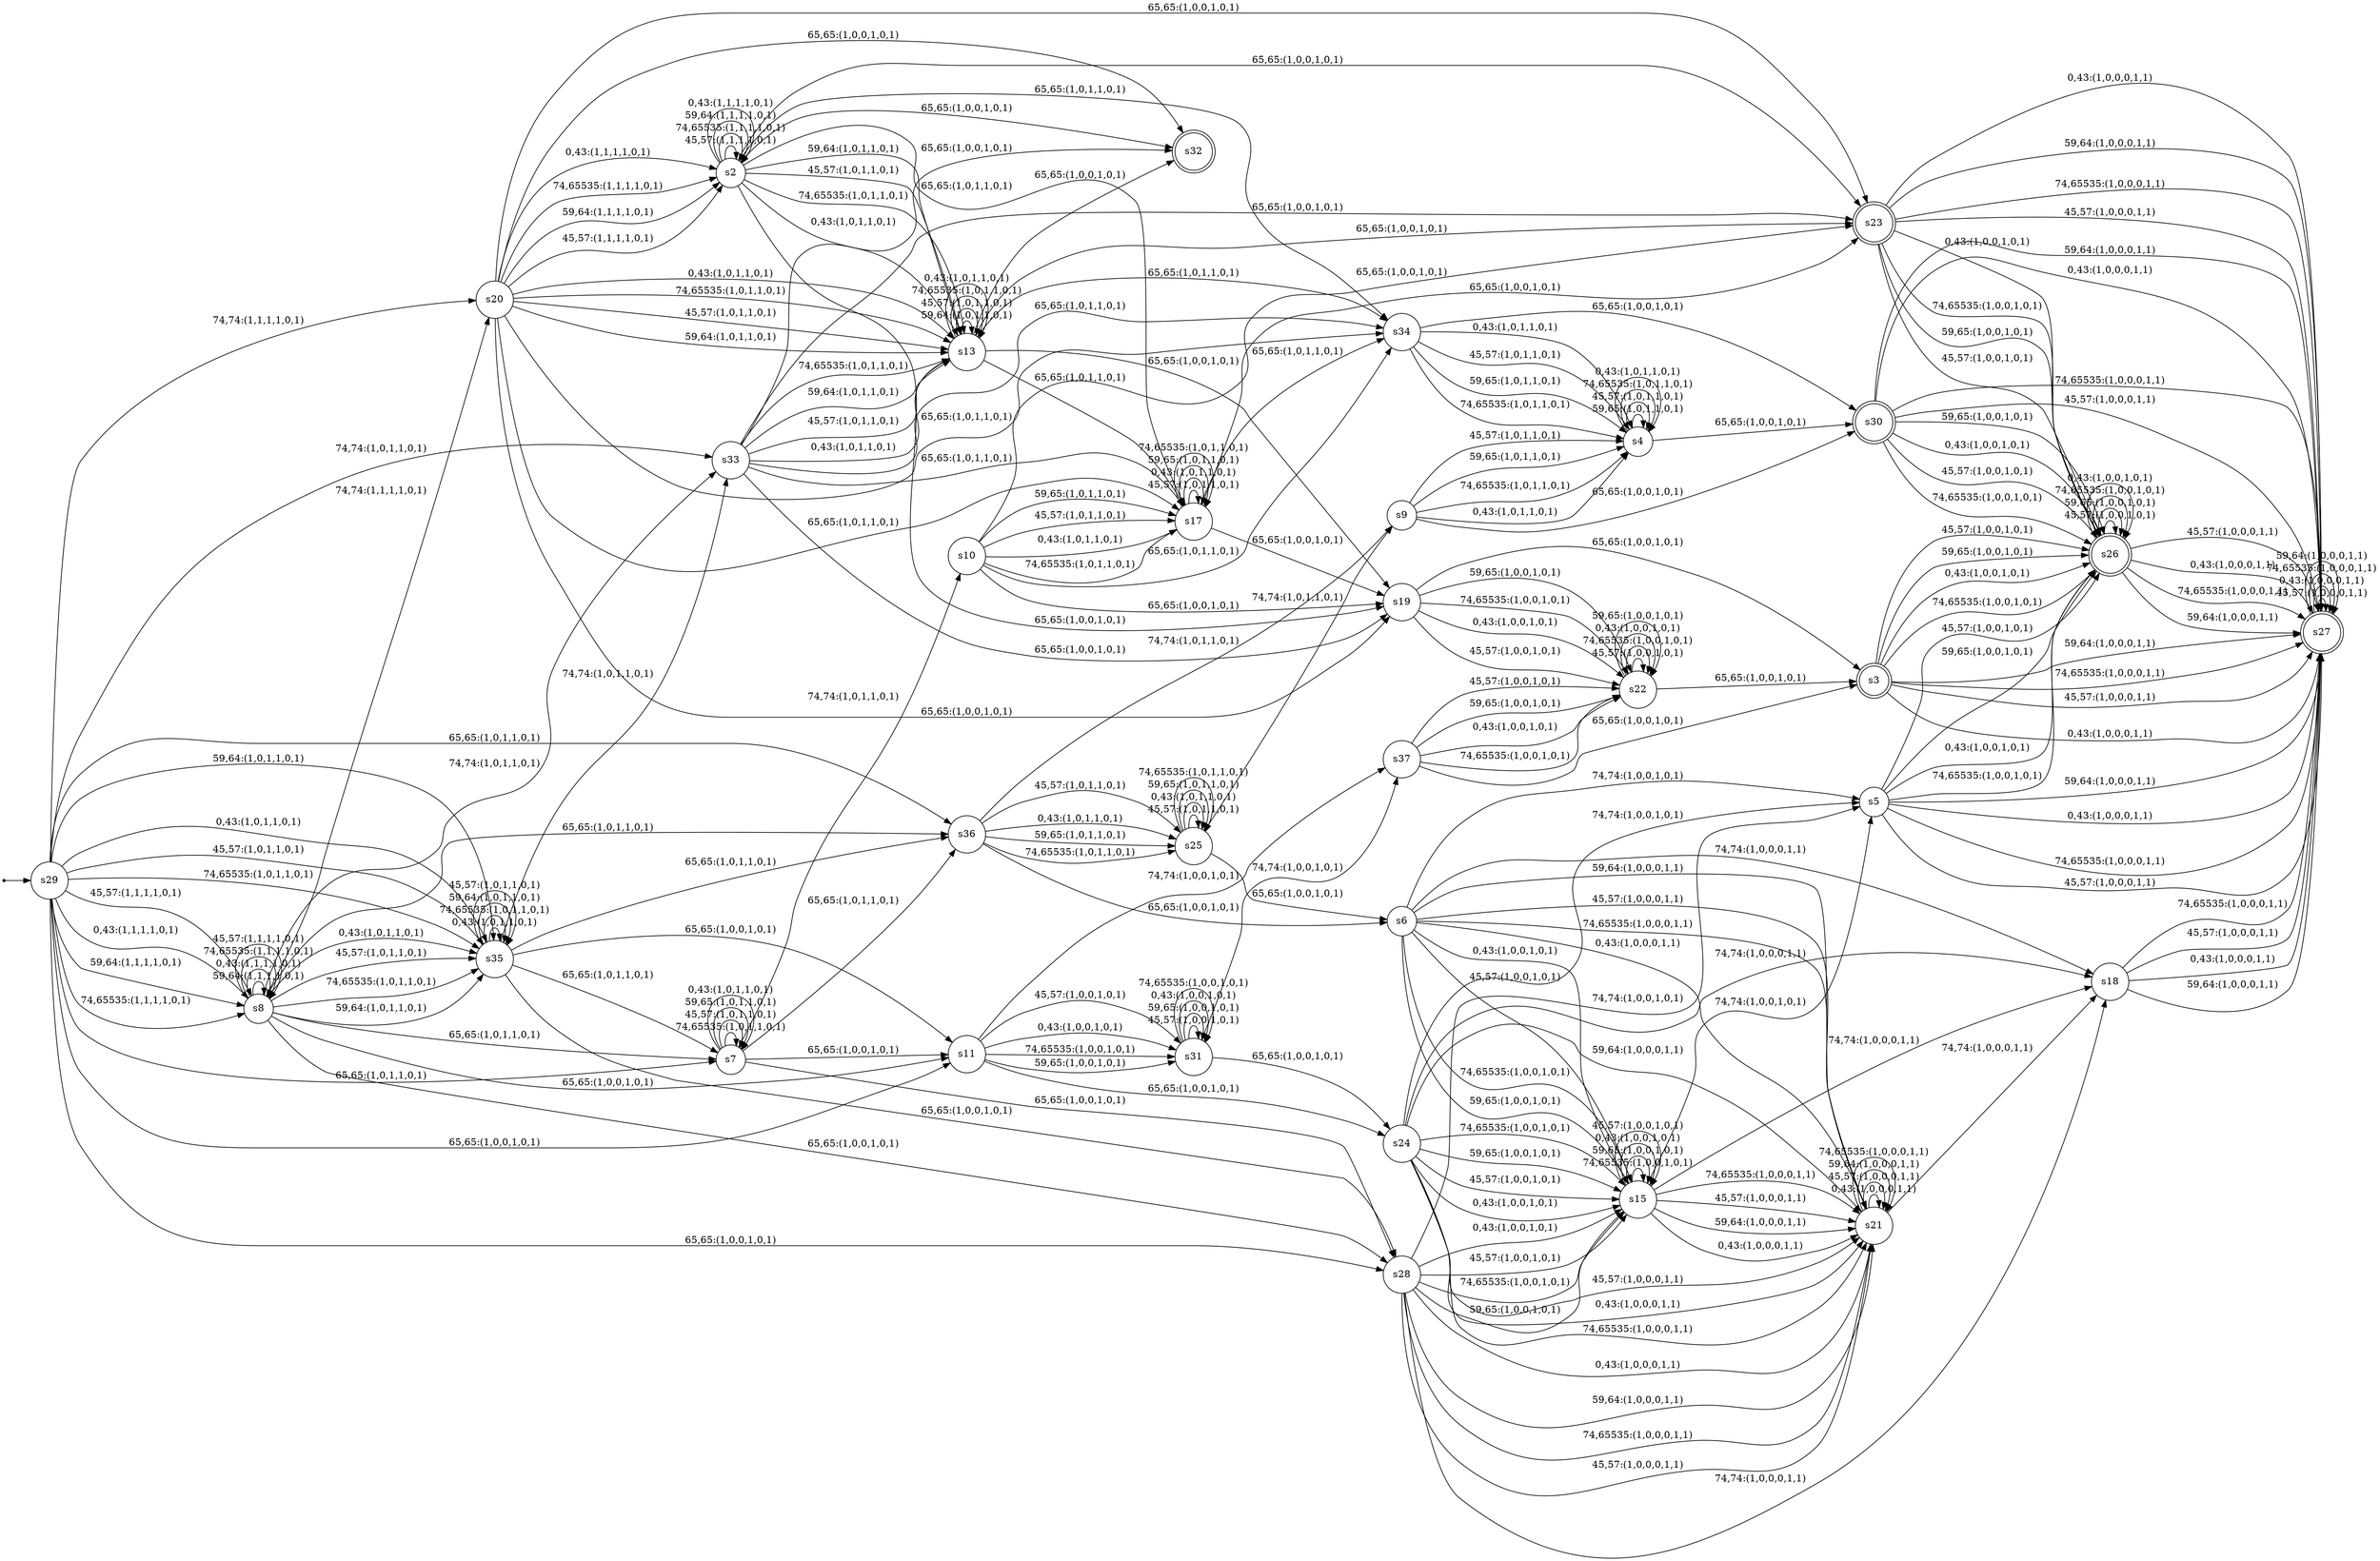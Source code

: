 
      digraph G {
        rankdir=LR;
        init [shape=point];
        node [shape = doublecircle];
        s32 s23 s27 s30 s3 s26
        node [shape = circle];
        init -> s29;
        s37 -> s22 [label = "0,43:(1,0,0,1,0,1)"]
        s37 -> s22 [label = "74,65535:(1,0,0,1,0,1)"]
        s37 -> s22 [label = "45,57:(1,0,0,1,0,1)"]
        s37 -> s22 [label = "59,65:(1,0,0,1,0,1)"]
        s37 -> s3 [label = "65,65:(1,0,0,1,0,1)"]
        s36 -> s25 [label = "45,57:(1,0,1,1,0,1)"]
        s36 -> s25 [label = "0,43:(1,0,1,1,0,1)"]
        s36 -> s25 [label = "59,65:(1,0,1,1,0,1)"]
        s36 -> s25 [label = "74,65535:(1,0,1,1,0,1)"]
        s36 -> s9 [label = "74,74:(1,0,1,1,0,1)"]
        s36 -> s6 [label = "65,65:(1,0,0,1,0,1)"]
        s35 -> s7 [label = "65,65:(1,0,1,1,0,1)"]
        s35 -> s35 [label = "0,43:(1,0,1,1,0,1)"]
        s35 -> s33 [label = "74,74:(1,0,1,1,0,1)"]
        s35 -> s35 [label = "74,65535:(1,0,1,1,0,1)"]
        s35 -> s35 [label = "59,64:(1,0,1,1,0,1)"]
        s35 -> s36 [label = "65,65:(1,0,1,1,0,1)"]
        s35 -> s35 [label = "45,57:(1,0,1,1,0,1)"]
        s35 -> s11 [label = "65,65:(1,0,0,1,0,1)"]
        s35 -> s28 [label = "65,65:(1,0,0,1,0,1)"]
        s34 -> s4 [label = "74,65535:(1,0,1,1,0,1)"]
        s34 -> s30 [label = "65,65:(1,0,0,1,0,1)"]
        s34 -> s4 [label = "0,43:(1,0,1,1,0,1)"]
        s34 -> s4 [label = "45,57:(1,0,1,1,0,1)"]
        s34 -> s4 [label = "59,65:(1,0,1,1,0,1)"]
        s33 -> s19 [label = "65,65:(1,0,0,1,0,1)"]
        s33 -> s13 [label = "59,64:(1,0,1,1,0,1)"]
        s33 -> s23 [label = "65,65:(1,0,0,1,0,1)"]
        s33 -> s13 [label = "45,57:(1,0,1,1,0,1)"]
        s33 -> s13 [label = "0,43:(1,0,1,1,0,1)"]
        s33 -> s34 [label = "65,65:(1,0,1,1,0,1)"]
        s33 -> s32 [label = "65,65:(1,0,0,1,0,1)"]
        s33 -> s17 [label = "65,65:(1,0,1,1,0,1)"]
        s33 -> s13 [label = "74,65535:(1,0,1,1,0,1)"]
        s31 -> s31 [label = "45,57:(1,0,0,1,0,1)"]
        s31 -> s31 [label = "59,65:(1,0,0,1,0,1)"]
        s31 -> s24 [label = "65,65:(1,0,0,1,0,1)"]
        s31 -> s37 [label = "74,74:(1,0,0,1,0,1)"]
        s31 -> s31 [label = "0,43:(1,0,0,1,0,1)"]
        s31 -> s31 [label = "74,65535:(1,0,0,1,0,1)"]
        s30 -> s27 [label = "74,65535:(1,0,0,0,1,1)"]
        s30 -> s27 [label = "45,57:(1,0,0,0,1,1)"]
        s30 -> s26 [label = "59,65:(1,0,0,1,0,1)"]
        s30 -> s27 [label = "59,64:(1,0,0,0,1,1)"]
        s30 -> s26 [label = "0,43:(1,0,0,1,0,1)"]
        s30 -> s26 [label = "45,57:(1,0,0,1,0,1)"]
        s30 -> s26 [label = "74,65535:(1,0,0,1,0,1)"]
        s30 -> s27 [label = "0,43:(1,0,0,0,1,1)"]
        s29 -> s8 [label = "45,57:(1,1,1,1,0,1)"]
        s29 -> s8 [label = "0,43:(1,1,1,1,0,1)"]
        s29 -> s20 [label = "74,74:(1,1,1,1,0,1)"]
        s29 -> s35 [label = "74,65535:(1,0,1,1,0,1)"]
        s29 -> s35 [label = "45,57:(1,0,1,1,0,1)"]
        s29 -> s11 [label = "65,65:(1,0,0,1,0,1)"]
        s29 -> s36 [label = "65,65:(1,0,1,1,0,1)"]
        s29 -> s8 [label = "59,64:(1,1,1,1,0,1)"]
        s29 -> s7 [label = "65,65:(1,0,1,1,0,1)"]
        s29 -> s35 [label = "59,64:(1,0,1,1,0,1)"]
        s29 -> s28 [label = "65,65:(1,0,0,1,0,1)"]
        s29 -> s8 [label = "74,65535:(1,1,1,1,0,1)"]
        s29 -> s33 [label = "74,74:(1,0,1,1,0,1)"]
        s29 -> s35 [label = "0,43:(1,0,1,1,0,1)"]
        s28 -> s15 [label = "0,43:(1,0,0,1,0,1)"]
        s28 -> s15 [label = "45,57:(1,0,0,1,0,1)"]
        s28 -> s15 [label = "74,65535:(1,0,0,1,0,1)"]
        s28 -> s21 [label = "74,65535:(1,0,0,0,1,1)"]
        s28 -> s18 [label = "74,74:(1,0,0,0,1,1)"]
        s28 -> s21 [label = "45,57:(1,0,0,0,1,1)"]
        s28 -> s5 [label = "74,74:(1,0,0,1,0,1)"]
        s28 -> s21 [label = "59,64:(1,0,0,0,1,1)"]
        s28 -> s21 [label = "0,43:(1,0,0,0,1,1)"]
        s28 -> s15 [label = "59,65:(1,0,0,1,0,1)"]
        s27 -> s27 [label = "45,57:(1,0,0,0,1,1)"]
        s27 -> s27 [label = "0,43:(1,0,0,0,1,1)"]
        s27 -> s27 [label = "74,65535:(1,0,0,0,1,1)"]
        s27 -> s27 [label = "59,64:(1,0,0,0,1,1)"]
        s26 -> s27 [label = "45,57:(1,0,0,0,1,1)"]
        s26 -> s26 [label = "45,57:(1,0,0,1,0,1)"]
        s26 -> s27 [label = "0,43:(1,0,0,0,1,1)"]
        s26 -> s26 [label = "59,65:(1,0,0,1,0,1)"]
        s26 -> s26 [label = "74,65535:(1,0,0,1,0,1)"]
        s26 -> s27 [label = "74,65535:(1,0,0,0,1,1)"]
        s26 -> s27 [label = "59,64:(1,0,0,0,1,1)"]
        s26 -> s26 [label = "0,43:(1,0,0,1,0,1)"]
        s25 -> s9 [label = "74,74:(1,0,1,1,0,1)"]
        s25 -> s25 [label = "45,57:(1,0,1,1,0,1)"]
        s25 -> s25 [label = "0,43:(1,0,1,1,0,1)"]
        s25 -> s25 [label = "59,65:(1,0,1,1,0,1)"]
        s25 -> s25 [label = "74,65535:(1,0,1,1,0,1)"]
        s25 -> s6 [label = "65,65:(1,0,0,1,0,1)"]
        s24 -> s15 [label = "0,43:(1,0,0,1,0,1)"]
        s24 -> s5 [label = "74,74:(1,0,0,1,0,1)"]
        s24 -> s15 [label = "74,65535:(1,0,0,1,0,1)"]
        s24 -> s21 [label = "0,43:(1,0,0,0,1,1)"]
        s24 -> s18 [label = "74,74:(1,0,0,0,1,1)"]
        s24 -> s21 [label = "74,65535:(1,0,0,0,1,1)"]
        s24 -> s21 [label = "45,57:(1,0,0,0,1,1)"]
        s24 -> s15 [label = "59,65:(1,0,0,1,0,1)"]
        s24 -> s15 [label = "45,57:(1,0,0,1,0,1)"]
        s24 -> s21 [label = "59,64:(1,0,0,0,1,1)"]
        s23 -> s27 [label = "59,64:(1,0,0,0,1,1)"]
        s23 -> s26 [label = "0,43:(1,0,0,1,0,1)"]
        s23 -> s26 [label = "74,65535:(1,0,0,1,0,1)"]
        s23 -> s26 [label = "59,65:(1,0,0,1,0,1)"]
        s23 -> s27 [label = "74,65535:(1,0,0,0,1,1)"]
        s23 -> s27 [label = "45,57:(1,0,0,0,1,1)"]
        s23 -> s27 [label = "0,43:(1,0,0,0,1,1)"]
        s23 -> s26 [label = "45,57:(1,0,0,1,0,1)"]
        s22 -> s22 [label = "45,57:(1,0,0,1,0,1)"]
        s22 -> s3 [label = "65,65:(1,0,0,1,0,1)"]
        s22 -> s22 [label = "74,65535:(1,0,0,1,0,1)"]
        s22 -> s22 [label = "0,43:(1,0,0,1,0,1)"]
        s22 -> s22 [label = "59,65:(1,0,0,1,0,1)"]
        s21 -> s18 [label = "74,74:(1,0,0,0,1,1)"]
        s21 -> s21 [label = "0,43:(1,0,0,0,1,1)"]
        s21 -> s21 [label = "45,57:(1,0,0,0,1,1)"]
        s21 -> s21 [label = "59,64:(1,0,0,0,1,1)"]
        s21 -> s21 [label = "74,65535:(1,0,0,0,1,1)"]
        s20 -> s2 [label = "0,43:(1,1,1,1,0,1)"]
        s20 -> s2 [label = "74,65535:(1,1,1,1,0,1)"]
        s20 -> s13 [label = "74,65535:(1,0,1,1,0,1)"]
        s20 -> s19 [label = "65,65:(1,0,0,1,0,1)"]
        s20 -> s32 [label = "65,65:(1,0,0,1,0,1)"]
        s20 -> s23 [label = "65,65:(1,0,0,1,0,1)"]
        s20 -> s2 [label = "59,64:(1,1,1,1,0,1)"]
        s20 -> s17 [label = "65,65:(1,0,1,1,0,1)"]
        s20 -> s13 [label = "45,57:(1,0,1,1,0,1)"]
        s20 -> s13 [label = "59,64:(1,0,1,1,0,1)"]
        s20 -> s2 [label = "45,57:(1,1,1,1,0,1)"]
        s20 -> s34 [label = "65,65:(1,0,1,1,0,1)"]
        s20 -> s13 [label = "0,43:(1,0,1,1,0,1)"]
        s19 -> s3 [label = "65,65:(1,0,0,1,0,1)"]
        s19 -> s22 [label = "0,43:(1,0,0,1,0,1)"]
        s19 -> s22 [label = "45,57:(1,0,0,1,0,1)"]
        s19 -> s22 [label = "59,65:(1,0,0,1,0,1)"]
        s19 -> s22 [label = "74,65535:(1,0,0,1,0,1)"]
        s18 -> s27 [label = "74,65535:(1,0,0,0,1,1)"]
        s18 -> s27 [label = "45,57:(1,0,0,0,1,1)"]
        s18 -> s27 [label = "0,43:(1,0,0,0,1,1)"]
        s18 -> s27 [label = "59,64:(1,0,0,0,1,1)"]
        s17 -> s17 [label = "45,57:(1,0,1,1,0,1)"]
        s17 -> s17 [label = "0,43:(1,0,1,1,0,1)"]
        s17 -> s17 [label = "59,65:(1,0,1,1,0,1)"]
        s17 -> s34 [label = "65,65:(1,0,1,1,0,1)"]
        s17 -> s17 [label = "74,65535:(1,0,1,1,0,1)"]
        s17 -> s19 [label = "65,65:(1,0,0,1,0,1)"]
        s17 -> s23 [label = "65,65:(1,0,0,1,0,1)"]
        s15 -> s21 [label = "0,43:(1,0,0,0,1,1)"]
        s15 -> s21 [label = "74,65535:(1,0,0,0,1,1)"]
        s15 -> s21 [label = "45,57:(1,0,0,0,1,1)"]
        s15 -> s15 [label = "74,65535:(1,0,0,1,0,1)"]
        s15 -> s5 [label = "74,74:(1,0,0,1,0,1)"]
        s15 -> s15 [label = "59,65:(1,0,0,1,0,1)"]
        s15 -> s15 [label = "0,43:(1,0,0,1,0,1)"]
        s15 -> s18 [label = "74,74:(1,0,0,0,1,1)"]
        s15 -> s21 [label = "59,64:(1,0,0,0,1,1)"]
        s15 -> s15 [label = "45,57:(1,0,0,1,0,1)"]
        s13 -> s32 [label = "65,65:(1,0,0,1,0,1)"]
        s13 -> s34 [label = "65,65:(1,0,1,1,0,1)"]
        s13 -> s13 [label = "59,64:(1,0,1,1,0,1)"]
        s13 -> s13 [label = "45,57:(1,0,1,1,0,1)"]
        s13 -> s13 [label = "74,65535:(1,0,1,1,0,1)"]
        s13 -> s23 [label = "65,65:(1,0,0,1,0,1)"]
        s13 -> s17 [label = "65,65:(1,0,1,1,0,1)"]
        s13 -> s19 [label = "65,65:(1,0,0,1,0,1)"]
        s13 -> s13 [label = "0,43:(1,0,1,1,0,1)"]
        s11 -> s24 [label = "65,65:(1,0,0,1,0,1)"]
        s11 -> s31 [label = "45,57:(1,0,0,1,0,1)"]
        s11 -> s31 [label = "0,43:(1,0,0,1,0,1)"]
        s11 -> s37 [label = "74,74:(1,0,0,1,0,1)"]
        s11 -> s31 [label = "74,65535:(1,0,0,1,0,1)"]
        s11 -> s31 [label = "59,65:(1,0,0,1,0,1)"]
        s10 -> s17 [label = "45,57:(1,0,1,1,0,1)"]
        s10 -> s17 [label = "0,43:(1,0,1,1,0,1)"]
        s10 -> s23 [label = "65,65:(1,0,0,1,0,1)"]
        s10 -> s17 [label = "74,65535:(1,0,1,1,0,1)"]
        s10 -> s19 [label = "65,65:(1,0,0,1,0,1)"]
        s10 -> s34 [label = "65,65:(1,0,1,1,0,1)"]
        s10 -> s17 [label = "59,65:(1,0,1,1,0,1)"]
        s9 -> s4 [label = "59,65:(1,0,1,1,0,1)"]
        s9 -> s4 [label = "74,65535:(1,0,1,1,0,1)"]
        s9 -> s30 [label = "65,65:(1,0,0,1,0,1)"]
        s9 -> s4 [label = "0,43:(1,0,1,1,0,1)"]
        s9 -> s4 [label = "45,57:(1,0,1,1,0,1)"]
        s8 -> s8 [label = "59,64:(1,1,1,1,0,1)"]
        s8 -> s28 [label = "65,65:(1,0,0,1,0,1)"]
        s8 -> s20 [label = "74,74:(1,1,1,1,0,1)"]
        s8 -> s8 [label = "0,43:(1,1,1,1,0,1)"]
        s8 -> s35 [label = "45,57:(1,0,1,1,0,1)"]
        s8 -> s35 [label = "74,65535:(1,0,1,1,0,1)"]
        s8 -> s8 [label = "74,65535:(1,1,1,1,0,1)"]
        s8 -> s33 [label = "74,74:(1,0,1,1,0,1)"]
        s8 -> s7 [label = "65,65:(1,0,1,1,0,1)"]
        s8 -> s11 [label = "65,65:(1,0,0,1,0,1)"]
        s8 -> s35 [label = "59,64:(1,0,1,1,0,1)"]
        s8 -> s35 [label = "0,43:(1,0,1,1,0,1)"]
        s8 -> s8 [label = "45,57:(1,1,1,1,0,1)"]
        s8 -> s36 [label = "65,65:(1,0,1,1,0,1)"]
        s7 -> s10 [label = "74,74:(1,0,1,1,0,1)"]
        s7 -> s7 [label = "74,65535:(1,0,1,1,0,1)"]
        s7 -> s36 [label = "65,65:(1,0,1,1,0,1)"]
        s7 -> s7 [label = "45,57:(1,0,1,1,0,1)"]
        s7 -> s11 [label = "65,65:(1,0,0,1,0,1)"]
        s7 -> s28 [label = "65,65:(1,0,0,1,0,1)"]
        s7 -> s7 [label = "59,65:(1,0,1,1,0,1)"]
        s7 -> s7 [label = "0,43:(1,0,1,1,0,1)"]
        s6 -> s5 [label = "74,74:(1,0,0,1,0,1)"]
        s6 -> s21 [label = "74,65535:(1,0,0,0,1,1)"]
        s6 -> s21 [label = "59,64:(1,0,0,0,1,1)"]
        s6 -> s15 [label = "74,65535:(1,0,0,1,0,1)"]
        s6 -> s15 [label = "45,57:(1,0,0,1,0,1)"]
        s6 -> s18 [label = "74,74:(1,0,0,0,1,1)"]
        s6 -> s21 [label = "45,57:(1,0,0,0,1,1)"]
        s6 -> s15 [label = "59,65:(1,0,0,1,0,1)"]
        s6 -> s15 [label = "0,43:(1,0,0,1,0,1)"]
        s6 -> s21 [label = "0,43:(1,0,0,0,1,1)"]
        s5 -> s26 [label = "59,65:(1,0,0,1,0,1)"]
        s5 -> s27 [label = "0,43:(1,0,0,0,1,1)"]
        s5 -> s27 [label = "74,65535:(1,0,0,0,1,1)"]
        s5 -> s26 [label = "0,43:(1,0,0,1,0,1)"]
        s5 -> s27 [label = "45,57:(1,0,0,0,1,1)"]
        s5 -> s26 [label = "74,65535:(1,0,0,1,0,1)"]
        s5 -> s27 [label = "59,64:(1,0,0,0,1,1)"]
        s5 -> s26 [label = "45,57:(1,0,0,1,0,1)"]
        s4 -> s30 [label = "65,65:(1,0,0,1,0,1)"]
        s4 -> s4 [label = "59,65:(1,0,1,1,0,1)"]
        s4 -> s4 [label = "45,57:(1,0,1,1,0,1)"]
        s4 -> s4 [label = "74,65535:(1,0,1,1,0,1)"]
        s4 -> s4 [label = "0,43:(1,0,1,1,0,1)"]
        s3 -> s27 [label = "0,43:(1,0,0,0,1,1)"]
        s3 -> s26 [label = "0,43:(1,0,0,1,0,1)"]
        s3 -> s26 [label = "74,65535:(1,0,0,1,0,1)"]
        s3 -> s26 [label = "45,57:(1,0,0,1,0,1)"]
        s3 -> s26 [label = "59,65:(1,0,0,1,0,1)"]
        s3 -> s27 [label = "59,64:(1,0,0,0,1,1)"]
        s3 -> s27 [label = "74,65535:(1,0,0,0,1,1)"]
        s3 -> s27 [label = "45,57:(1,0,0,0,1,1)"]
        s2 -> s19 [label = "65,65:(1,0,0,1,0,1)"]
        s2 -> s13 [label = "45,57:(1,0,1,1,0,1)"]
        s2 -> s13 [label = "74,65535:(1,0,1,1,0,1)"]
        s2 -> s2 [label = "45,57:(1,1,1,1,0,1)"]
        s2 -> s13 [label = "0,43:(1,0,1,1,0,1)"]
        s2 -> s2 [label = "74,65535:(1,1,1,1,0,1)"]
        s2 -> s34 [label = "65,65:(1,0,1,1,0,1)"]
        s2 -> s17 [label = "65,65:(1,0,1,1,0,1)"]
        s2 -> s2 [label = "59,64:(1,1,1,1,0,1)"]
        s2 -> s32 [label = "65,65:(1,0,0,1,0,1)"]
        s2 -> s23 [label = "65,65:(1,0,0,1,0,1)"]
        s2 -> s2 [label = "0,43:(1,1,1,1,0,1)"]
        s2 -> s13 [label = "59,64:(1,0,1,1,0,1)"]}